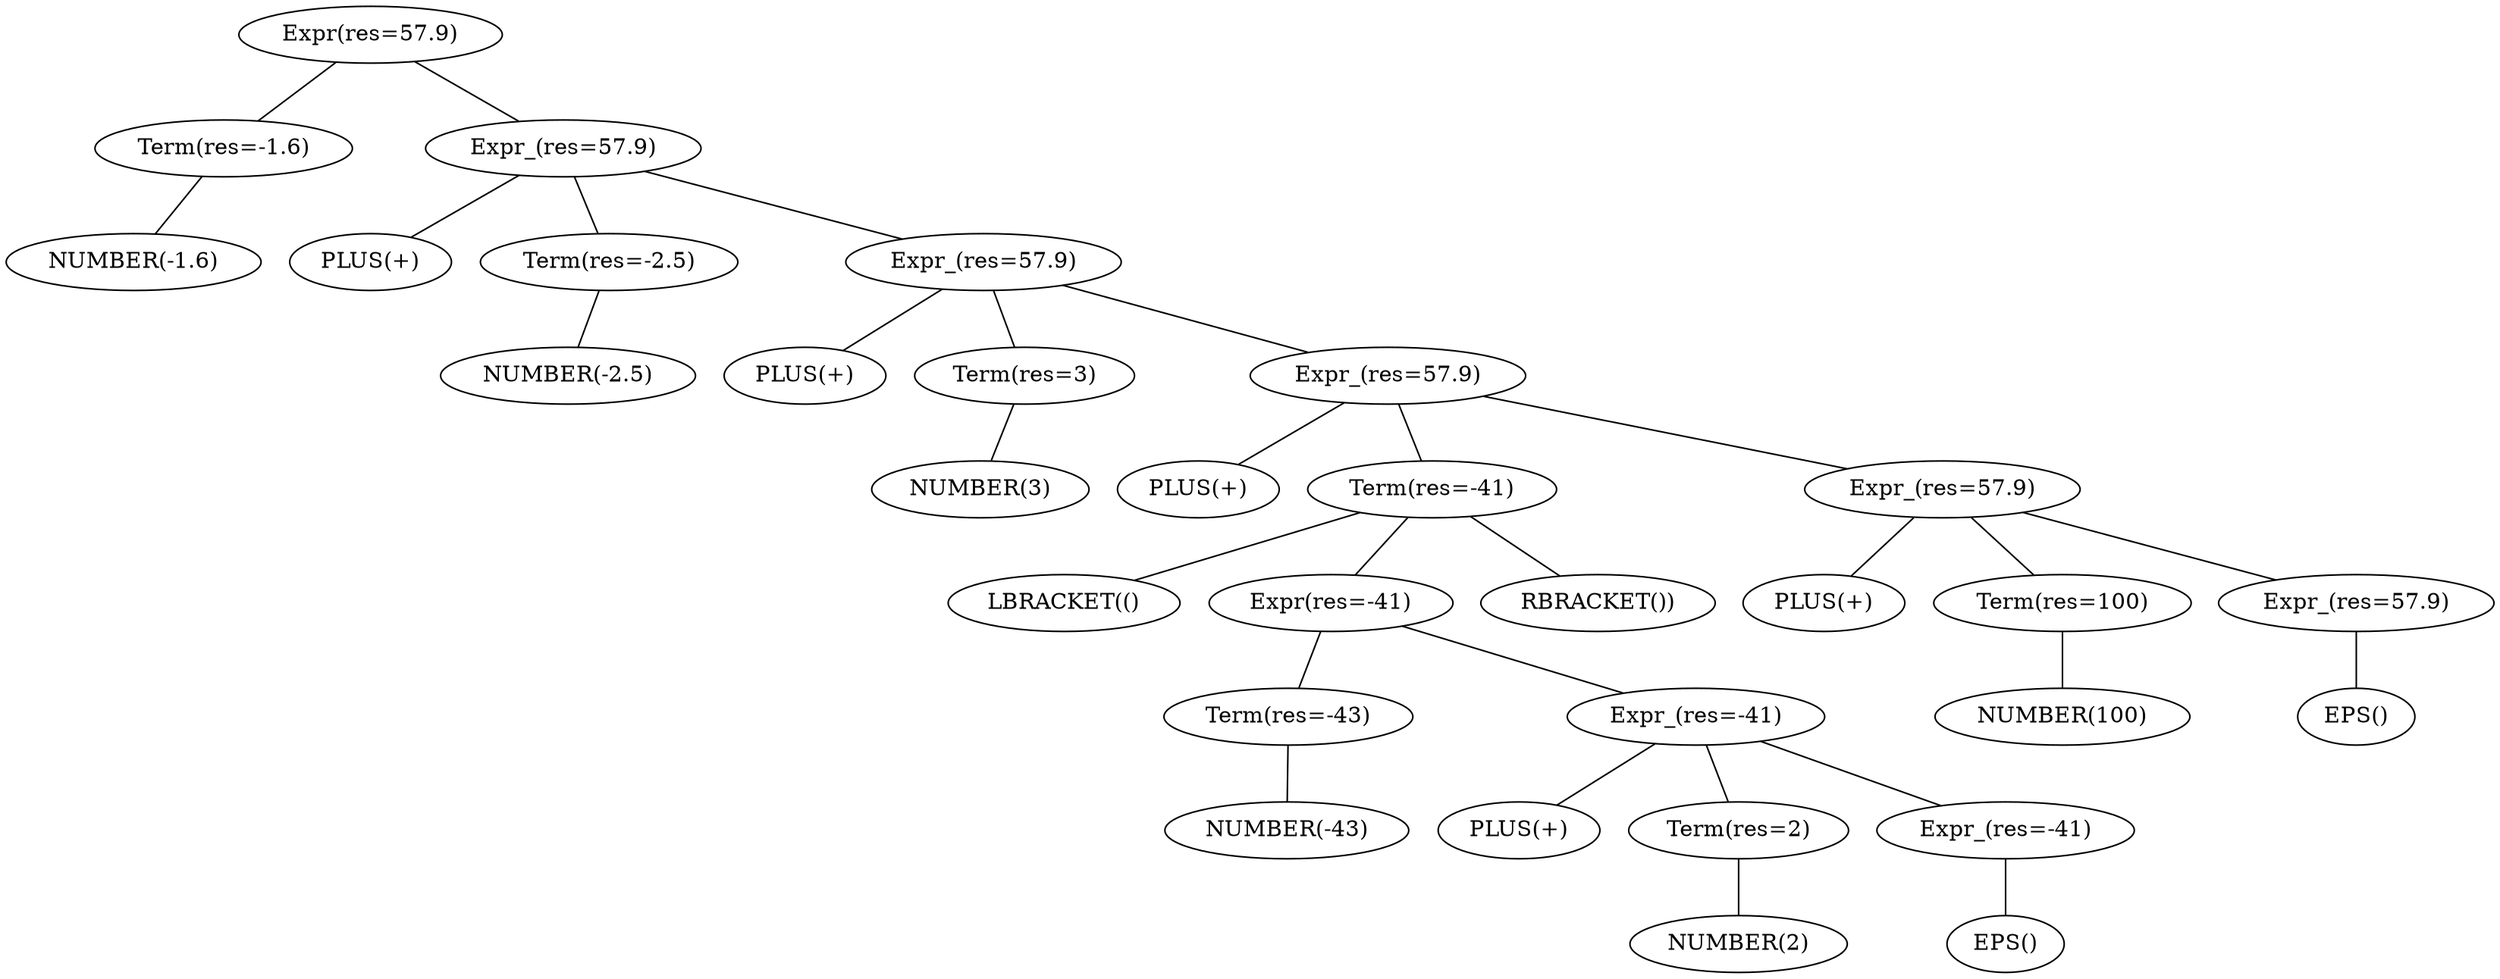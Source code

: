 graph ParseTree {
  33 [label="Expr(res=57.9)"]
  33 -- {34 36}
  34 [label="Term(res=-1.6)"]
  34 -- {35}
  35 [label="NUMBER(-1.6)"]
  35 -- {}
  36 [label="Expr_(res=57.9)"]
  36 -- {37 38 40}
  37 [label="PLUS(+)"]
  37 -- {}
  38 [label="Term(res=-2.5)"]
  38 -- {39}
  39 [label="NUMBER(-2.5)"]
  39 -- {}
  40 [label="Expr_(res=57.9)"]
  40 -- {41 42 44}
  41 [label="PLUS(+)"]
  41 -- {}
  42 [label="Term(res=3)"]
  42 -- {43}
  43 [label="NUMBER(3)"]
  43 -- {}
  44 [label="Expr_(res=57.9)"]
  44 -- {45 46 58}
  45 [label="PLUS(+)"]
  45 -- {}
  46 [label="Term(res=-41)"]
  46 -- {47 48 57}
  47 [label="LBRACKET(()"]
  47 -- {}
  48 [label="Expr(res=-41)"]
  48 -- {49 51}
  49 [label="Term(res=-43)"]
  49 -- {50}
  50 [label="NUMBER(-43)"]
  50 -- {}
  51 [label="Expr_(res=-41)"]
  51 -- {52 53 55}
  52 [label="PLUS(+)"]
  52 -- {}
  53 [label="Term(res=2)"]
  53 -- {54}
  54 [label="NUMBER(2)"]
  54 -- {}
  55 [label="Expr_(res=-41)"]
  55 -- {56}
  56 [label="EPS()"]
  56 -- {}
  57 [label="RBRACKET())"]
  57 -- {}
  58 [label="Expr_(res=57.9)"]
  58 -- {59 60 62}
  59 [label="PLUS(+)"]
  59 -- {}
  60 [label="Term(res=100)"]
  60 -- {61}
  61 [label="NUMBER(100)"]
  61 -- {}
  62 [label="Expr_(res=57.9)"]
  62 -- {63}
  63 [label="EPS()"]
  63 -- {}
}
